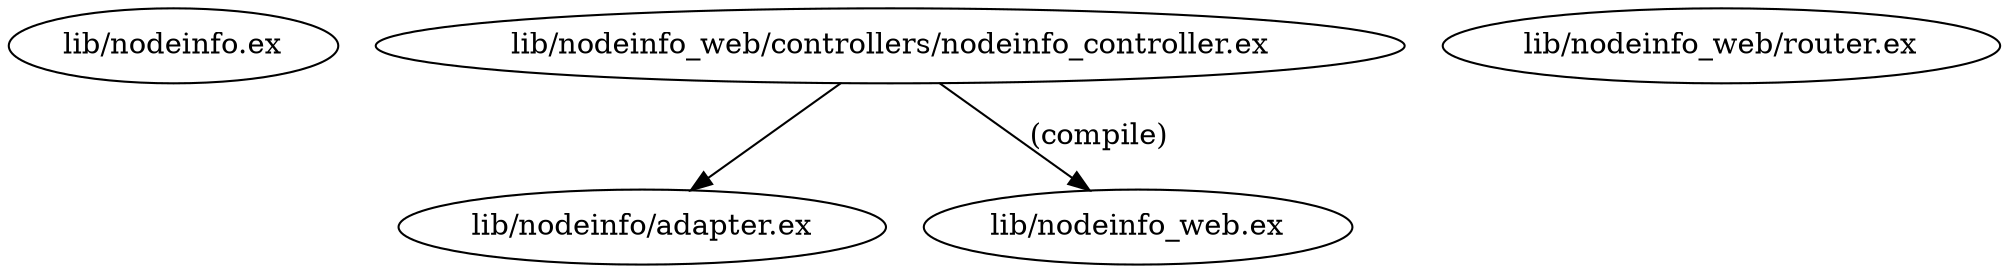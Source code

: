 digraph "xref graph" {
  "lib/nodeinfo.ex"
  "lib/nodeinfo/adapter.ex"
  "lib/nodeinfo_web.ex"
  "lib/nodeinfo_web/controllers/nodeinfo_controller.ex"
  "lib/nodeinfo_web/controllers/nodeinfo_controller.ex" -> "lib/nodeinfo/adapter.ex"
  "lib/nodeinfo_web/controllers/nodeinfo_controller.ex" -> "lib/nodeinfo_web.ex" [label="(compile)"]
  "lib/nodeinfo_web/router.ex"
}
